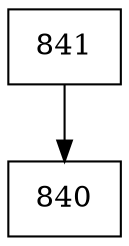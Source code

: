 digraph G {
  node [shape=record];
  node0 [label="{841}"];
  node0 -> node1;
  node1 [label="{840}"];
}
